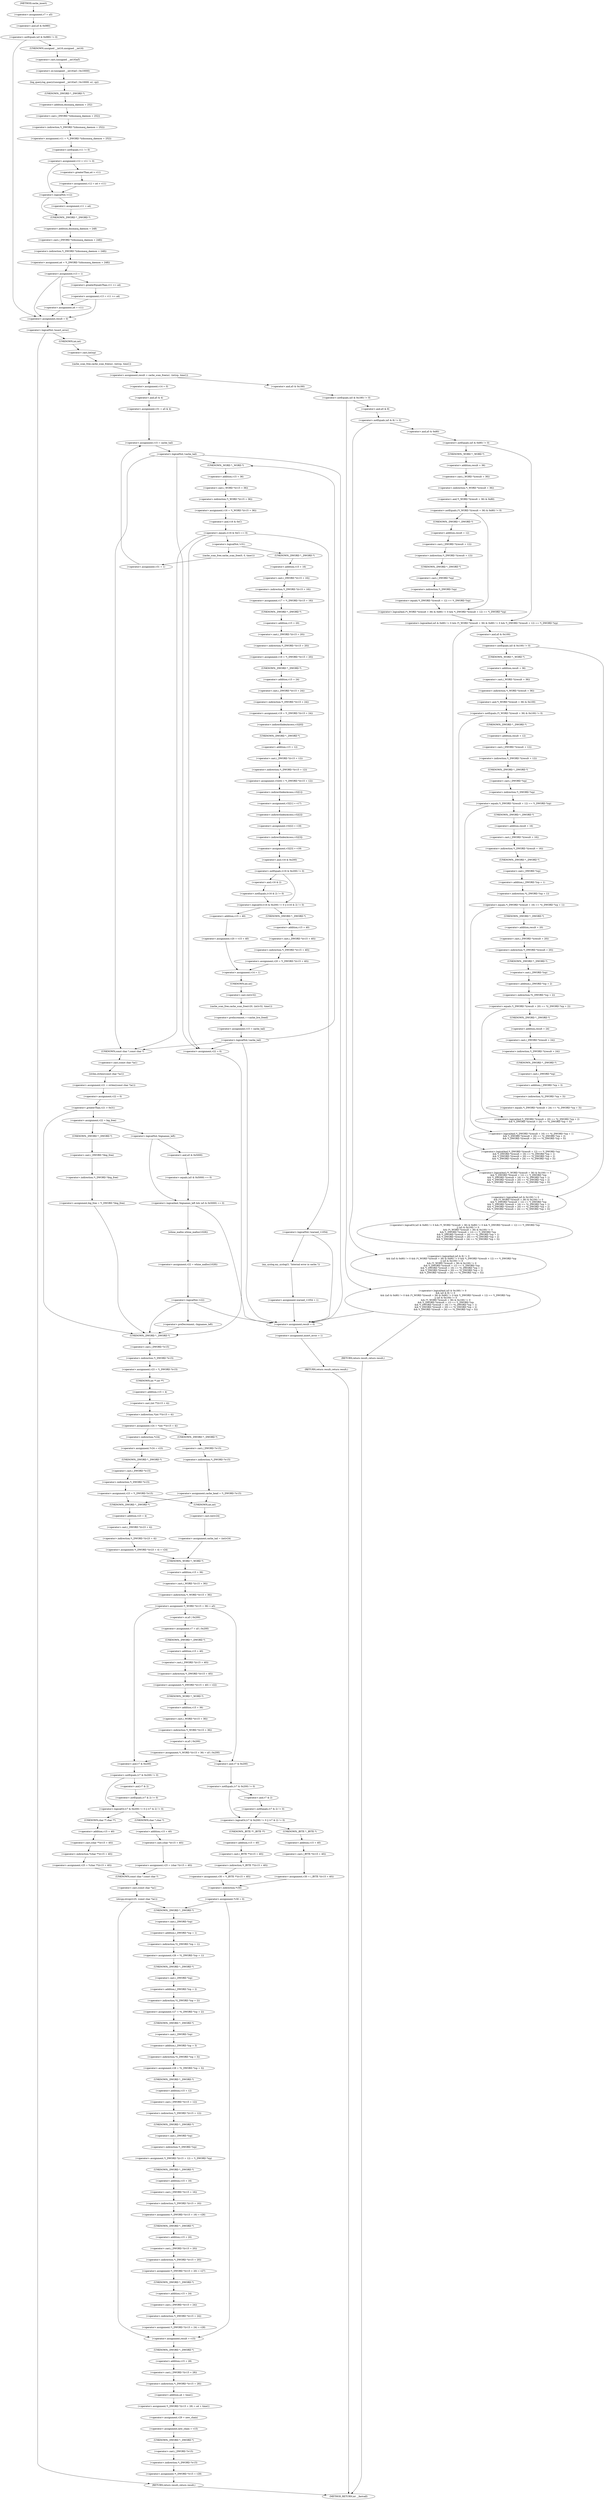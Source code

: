 digraph cache_insert {  
"1000156" [label = "(<operator>.assignment,v7 = a5)" ]
"1000160" [label = "(<operator>.notEquals,(a5 & 0x980) != 0)" ]
"1000161" [label = "(<operator>.and,a5 & 0x980)" ]
"1000166" [label = "(log_query,log_query((unsigned __int16)a5 | 0x10000, a1, cp))" ]
"1000167" [label = "(<operator>.or,(unsigned __int16)a5 | 0x10000)" ]
"1000168" [label = "(<operator>.cast,(unsigned __int16)a5)" ]
"1000169" [label = "(UNKNOWN,unsigned __int16,unsigned __int16)" ]
"1000174" [label = "(<operator>.assignment,v11 = *(_DWORD *)(dnsmasq_daemon + 252))" ]
"1000176" [label = "(<operator>.indirection,*(_DWORD *)(dnsmasq_daemon + 252))" ]
"1000177" [label = "(<operator>.cast,(_DWORD *)(dnsmasq_daemon + 252))" ]
"1000178" [label = "(UNKNOWN,_DWORD *,_DWORD *)" ]
"1000179" [label = "(<operator>.addition,dnsmasq_daemon + 252)" ]
"1000182" [label = "(<operator>.assignment,v12 = v11 != 0)" ]
"1000184" [label = "(<operator>.notEquals,v11 != 0)" ]
"1000189" [label = "(<operator>.assignment,v12 = a4 > v11)" ]
"1000191" [label = "(<operator>.greaterThan,a4 > v11)" ]
"1000195" [label = "(<operator>.logicalNot,!v12)" ]
"1000197" [label = "(<operator>.assignment,v11 = a4)" ]
"1000200" [label = "(<operator>.assignment,a4 = *(_DWORD *)(dnsmasq_daemon + 248))" ]
"1000202" [label = "(<operator>.indirection,*(_DWORD *)(dnsmasq_daemon + 248))" ]
"1000203" [label = "(<operator>.cast,(_DWORD *)(dnsmasq_daemon + 248))" ]
"1000204" [label = "(UNKNOWN,_DWORD *,_DWORD *)" ]
"1000205" [label = "(<operator>.addition,dnsmasq_daemon + 248)" ]
"1000208" [label = "(<operator>.assignment,v13 = 1)" ]
"1000213" [label = "(<operator>.assignment,v13 = v11 >= a4)" ]
"1000215" [label = "(<operator>.greaterEqualsThan,v11 >= a4)" ]
"1000220" [label = "(<operator>.assignment,a4 = v11)" ]
"1000223" [label = "(<operator>.assignment,result = 0)" ]
"1000227" [label = "(<operator>.logicalNot,!insert_error)" ]
"1000230" [label = "(<operator>.assignment,result = cache_scan_free(a1, (int)cp, time1))" ]
"1000232" [label = "(cache_scan_free,cache_scan_free(a1, (int)cp, time1))" ]
"1000234" [label = "(<operator>.cast,(int)cp)" ]
"1000235" [label = "(UNKNOWN,int,int)" ]
"1000242" [label = "(<operator>.logicalAnd,(a5 & 0x180) != 0\n        && (a5 & 8) != 0\n        && ((a5 & 0x80) != 0 && (*(_WORD *)(result + 36) & 0x80) != 0 && *(_DWORD *)(result + 12) == *(_DWORD *)cp\n         || (a5 & 0x100) != 0\n         && (*(_WORD *)(result + 36) & 0x100) != 0\n         && *(_DWORD *)(result + 12) == *(_DWORD *)cp\n         && *(_DWORD *)(result + 16) == *((_DWORD *)cp + 1)\n         && *(_DWORD *)(result + 20) == *((_DWORD *)cp + 2)\n         && *(_DWORD *)(result + 24) == *((_DWORD *)cp + 3)))" ]
"1000243" [label = "(<operator>.notEquals,(a5 & 0x180) != 0)" ]
"1000244" [label = "(<operator>.and,a5 & 0x180)" ]
"1000248" [label = "(<operator>.logicalAnd,(a5 & 8) != 0\n        && ((a5 & 0x80) != 0 && (*(_WORD *)(result + 36) & 0x80) != 0 && *(_DWORD *)(result + 12) == *(_DWORD *)cp\n         || (a5 & 0x100) != 0\n         && (*(_WORD *)(result + 36) & 0x100) != 0\n         && *(_DWORD *)(result + 12) == *(_DWORD *)cp\n         && *(_DWORD *)(result + 16) == *((_DWORD *)cp + 1)\n         && *(_DWORD *)(result + 20) == *((_DWORD *)cp + 2)\n         && *(_DWORD *)(result + 24) == *((_DWORD *)cp + 3)))" ]
"1000249" [label = "(<operator>.notEquals,(a5 & 8) != 0)" ]
"1000250" [label = "(<operator>.and,a5 & 8)" ]
"1000254" [label = "(<operator>.logicalOr,(a5 & 0x80) != 0 && (*(_WORD *)(result + 36) & 0x80) != 0 && *(_DWORD *)(result + 12) == *(_DWORD *)cp\n         || (a5 & 0x100) != 0\n         && (*(_WORD *)(result + 36) & 0x100) != 0\n         && *(_DWORD *)(result + 12) == *(_DWORD *)cp\n         && *(_DWORD *)(result + 16) == *((_DWORD *)cp + 1)\n         && *(_DWORD *)(result + 20) == *((_DWORD *)cp + 2)\n         && *(_DWORD *)(result + 24) == *((_DWORD *)cp + 3))" ]
"1000255" [label = "(<operator>.logicalAnd,(a5 & 0x80) != 0 && (*(_WORD *)(result + 36) & 0x80) != 0 && *(_DWORD *)(result + 12) == *(_DWORD *)cp)" ]
"1000256" [label = "(<operator>.notEquals,(a5 & 0x80) != 0)" ]
"1000257" [label = "(<operator>.and,a5 & 0x80)" ]
"1000261" [label = "(<operator>.logicalAnd,(*(_WORD *)(result + 36) & 0x80) != 0 && *(_DWORD *)(result + 12) == *(_DWORD *)cp)" ]
"1000262" [label = "(<operator>.notEquals,(*(_WORD *)(result + 36) & 0x80) != 0)" ]
"1000263" [label = "(<operator>.and,*(_WORD *)(result + 36) & 0x80)" ]
"1000264" [label = "(<operator>.indirection,*(_WORD *)(result + 36))" ]
"1000265" [label = "(<operator>.cast,(_WORD *)(result + 36))" ]
"1000266" [label = "(UNKNOWN,_WORD *,_WORD *)" ]
"1000267" [label = "(<operator>.addition,result + 36)" ]
"1000272" [label = "(<operator>.equals,*(_DWORD *)(result + 12) == *(_DWORD *)cp)" ]
"1000273" [label = "(<operator>.indirection,*(_DWORD *)(result + 12))" ]
"1000274" [label = "(<operator>.cast,(_DWORD *)(result + 12))" ]
"1000275" [label = "(UNKNOWN,_DWORD *,_DWORD *)" ]
"1000276" [label = "(<operator>.addition,result + 12)" ]
"1000279" [label = "(<operator>.indirection,*(_DWORD *)cp)" ]
"1000280" [label = "(<operator>.cast,(_DWORD *)cp)" ]
"1000281" [label = "(UNKNOWN,_DWORD *,_DWORD *)" ]
"1000283" [label = "(<operator>.logicalAnd,(a5 & 0x100) != 0\n         && (*(_WORD *)(result + 36) & 0x100) != 0\n         && *(_DWORD *)(result + 12) == *(_DWORD *)cp\n         && *(_DWORD *)(result + 16) == *((_DWORD *)cp + 1)\n         && *(_DWORD *)(result + 20) == *((_DWORD *)cp + 2)\n         && *(_DWORD *)(result + 24) == *((_DWORD *)cp + 3))" ]
"1000284" [label = "(<operator>.notEquals,(a5 & 0x100) != 0)" ]
"1000285" [label = "(<operator>.and,a5 & 0x100)" ]
"1000289" [label = "(<operator>.logicalAnd,(*(_WORD *)(result + 36) & 0x100) != 0\n         && *(_DWORD *)(result + 12) == *(_DWORD *)cp\n         && *(_DWORD *)(result + 16) == *((_DWORD *)cp + 1)\n         && *(_DWORD *)(result + 20) == *((_DWORD *)cp + 2)\n         && *(_DWORD *)(result + 24) == *((_DWORD *)cp + 3))" ]
"1000290" [label = "(<operator>.notEquals,(*(_WORD *)(result + 36) & 0x100) != 0)" ]
"1000291" [label = "(<operator>.and,*(_WORD *)(result + 36) & 0x100)" ]
"1000292" [label = "(<operator>.indirection,*(_WORD *)(result + 36))" ]
"1000293" [label = "(<operator>.cast,(_WORD *)(result + 36))" ]
"1000294" [label = "(UNKNOWN,_WORD *,_WORD *)" ]
"1000295" [label = "(<operator>.addition,result + 36)" ]
"1000300" [label = "(<operator>.logicalAnd,*(_DWORD *)(result + 12) == *(_DWORD *)cp\n         && *(_DWORD *)(result + 16) == *((_DWORD *)cp + 1)\n         && *(_DWORD *)(result + 20) == *((_DWORD *)cp + 2)\n         && *(_DWORD *)(result + 24) == *((_DWORD *)cp + 3))" ]
"1000301" [label = "(<operator>.equals,*(_DWORD *)(result + 12) == *(_DWORD *)cp)" ]
"1000302" [label = "(<operator>.indirection,*(_DWORD *)(result + 12))" ]
"1000303" [label = "(<operator>.cast,(_DWORD *)(result + 12))" ]
"1000304" [label = "(UNKNOWN,_DWORD *,_DWORD *)" ]
"1000305" [label = "(<operator>.addition,result + 12)" ]
"1000308" [label = "(<operator>.indirection,*(_DWORD *)cp)" ]
"1000309" [label = "(<operator>.cast,(_DWORD *)cp)" ]
"1000310" [label = "(UNKNOWN,_DWORD *,_DWORD *)" ]
"1000312" [label = "(<operator>.logicalAnd,*(_DWORD *)(result + 16) == *((_DWORD *)cp + 1)\n         && *(_DWORD *)(result + 20) == *((_DWORD *)cp + 2)\n         && *(_DWORD *)(result + 24) == *((_DWORD *)cp + 3))" ]
"1000313" [label = "(<operator>.equals,*(_DWORD *)(result + 16) == *((_DWORD *)cp + 1))" ]
"1000314" [label = "(<operator>.indirection,*(_DWORD *)(result + 16))" ]
"1000315" [label = "(<operator>.cast,(_DWORD *)(result + 16))" ]
"1000316" [label = "(UNKNOWN,_DWORD *,_DWORD *)" ]
"1000317" [label = "(<operator>.addition,result + 16)" ]
"1000320" [label = "(<operator>.indirection,*((_DWORD *)cp + 1))" ]
"1000321" [label = "(<operator>.addition,(_DWORD *)cp + 1)" ]
"1000322" [label = "(<operator>.cast,(_DWORD *)cp)" ]
"1000323" [label = "(UNKNOWN,_DWORD *,_DWORD *)" ]
"1000326" [label = "(<operator>.logicalAnd,*(_DWORD *)(result + 20) == *((_DWORD *)cp + 2)\n         && *(_DWORD *)(result + 24) == *((_DWORD *)cp + 3))" ]
"1000327" [label = "(<operator>.equals,*(_DWORD *)(result + 20) == *((_DWORD *)cp + 2))" ]
"1000328" [label = "(<operator>.indirection,*(_DWORD *)(result + 20))" ]
"1000329" [label = "(<operator>.cast,(_DWORD *)(result + 20))" ]
"1000330" [label = "(UNKNOWN,_DWORD *,_DWORD *)" ]
"1000331" [label = "(<operator>.addition,result + 20)" ]
"1000334" [label = "(<operator>.indirection,*((_DWORD *)cp + 2))" ]
"1000335" [label = "(<operator>.addition,(_DWORD *)cp + 2)" ]
"1000336" [label = "(<operator>.cast,(_DWORD *)cp)" ]
"1000337" [label = "(UNKNOWN,_DWORD *,_DWORD *)" ]
"1000340" [label = "(<operator>.equals,*(_DWORD *)(result + 24) == *((_DWORD *)cp + 3))" ]
"1000341" [label = "(<operator>.indirection,*(_DWORD *)(result + 24))" ]
"1000342" [label = "(<operator>.cast,(_DWORD *)(result + 24))" ]
"1000343" [label = "(UNKNOWN,_DWORD *,_DWORD *)" ]
"1000344" [label = "(<operator>.addition,result + 24)" ]
"1000347" [label = "(<operator>.indirection,*((_DWORD *)cp + 3))" ]
"1000348" [label = "(<operator>.addition,(_DWORD *)cp + 3)" ]
"1000349" [label = "(<operator>.cast,(_DWORD *)cp)" ]
"1000350" [label = "(UNKNOWN,_DWORD *,_DWORD *)" ]
"1000354" [label = "(RETURN,return result;,return result;)" ]
"1000357" [label = "(<operator>.assignment,result = 0)" ]
"1000360" [label = "(<operator>.assignment,insert_error = 1)" ]
"1000363" [label = "(RETURN,return result;,return result;)" ]
"1000365" [label = "(<operator>.assignment,v14 = 0)" ]
"1000368" [label = "(<operator>.assignment,v31 = a5 & 4)" ]
"1000370" [label = "(<operator>.and,a5 & 4)" ]
"1000374" [label = "(<operator>.assignment,v15 = cache_tail)" ]
"1000378" [label = "(<operator>.logicalNot,!cache_tail)" ]
"1000384" [label = "(<operator>.assignment,v16 = *(_WORD *)(v15 + 36))" ]
"1000386" [label = "(<operator>.indirection,*(_WORD *)(v15 + 36))" ]
"1000387" [label = "(<operator>.cast,(_WORD *)(v15 + 36))" ]
"1000388" [label = "(UNKNOWN,_WORD *,_WORD *)" ]
"1000389" [label = "(<operator>.addition,v15 + 36)" ]
"1000393" [label = "(<operator>.equals,(v16 & 0xC) == 0)" ]
"1000394" [label = "(<operator>.and,v16 & 0xC)" ]
"1000403" [label = "(<operator>.logicalNot,!warned_11054)" ]
"1000406" [label = "(my_syslog,my_syslog(3, \"Internal error in cache.\"))" ]
"1000409" [label = "(<operator>.assignment,warned_11054 = 1)" ]
"1000414" [label = "(<operator>.logicalNot,!v31)" ]
"1000417" [label = "(cache_scan_free,cache_scan_free(0, 0, time1))" ]
"1000421" [label = "(<operator>.assignment,v31 = 1)" ]
"1000425" [label = "(<operator>.assignment,v17 = *(_DWORD *)(v15 + 16))" ]
"1000427" [label = "(<operator>.indirection,*(_DWORD *)(v15 + 16))" ]
"1000428" [label = "(<operator>.cast,(_DWORD *)(v15 + 16))" ]
"1000429" [label = "(UNKNOWN,_DWORD *,_DWORD *)" ]
"1000430" [label = "(<operator>.addition,v15 + 16)" ]
"1000433" [label = "(<operator>.assignment,v18 = *(_DWORD *)(v15 + 20))" ]
"1000435" [label = "(<operator>.indirection,*(_DWORD *)(v15 + 20))" ]
"1000436" [label = "(<operator>.cast,(_DWORD *)(v15 + 20))" ]
"1000437" [label = "(UNKNOWN,_DWORD *,_DWORD *)" ]
"1000438" [label = "(<operator>.addition,v15 + 20)" ]
"1000441" [label = "(<operator>.assignment,v19 = *(_DWORD *)(v15 + 24))" ]
"1000443" [label = "(<operator>.indirection,*(_DWORD *)(v15 + 24))" ]
"1000444" [label = "(<operator>.cast,(_DWORD *)(v15 + 24))" ]
"1000445" [label = "(UNKNOWN,_DWORD *,_DWORD *)" ]
"1000446" [label = "(<operator>.addition,v15 + 24)" ]
"1000449" [label = "(<operator>.assignment,v32[0] = *(_DWORD *)(v15 + 12))" ]
"1000450" [label = "(<operator>.indirectIndexAccess,v32[0])" ]
"1000453" [label = "(<operator>.indirection,*(_DWORD *)(v15 + 12))" ]
"1000454" [label = "(<operator>.cast,(_DWORD *)(v15 + 12))" ]
"1000455" [label = "(UNKNOWN,_DWORD *,_DWORD *)" ]
"1000456" [label = "(<operator>.addition,v15 + 12)" ]
"1000459" [label = "(<operator>.assignment,v32[1] = v17)" ]
"1000460" [label = "(<operator>.indirectIndexAccess,v32[1])" ]
"1000464" [label = "(<operator>.assignment,v32[2] = v18)" ]
"1000465" [label = "(<operator>.indirectIndexAccess,v32[2])" ]
"1000469" [label = "(<operator>.assignment,v32[3] = v19)" ]
"1000470" [label = "(<operator>.indirectIndexAccess,v32[3])" ]
"1000475" [label = "(<operator>.logicalOr,(v16 & 0x200) != 0 || (v16 & 2) != 0)" ]
"1000476" [label = "(<operator>.notEquals,(v16 & 0x200) != 0)" ]
"1000477" [label = "(<operator>.and,v16 & 0x200)" ]
"1000481" [label = "(<operator>.notEquals,(v16 & 2) != 0)" ]
"1000482" [label = "(<operator>.and,v16 & 2)" ]
"1000486" [label = "(<operator>.assignment,v20 = *(_DWORD *)(v15 + 40))" ]
"1000488" [label = "(<operator>.indirection,*(_DWORD *)(v15 + 40))" ]
"1000489" [label = "(<operator>.cast,(_DWORD *)(v15 + 40))" ]
"1000490" [label = "(UNKNOWN,_DWORD *,_DWORD *)" ]
"1000491" [label = "(<operator>.addition,v15 + 40)" ]
"1000495" [label = "(<operator>.assignment,v20 = v15 + 40)" ]
"1000497" [label = "(<operator>.addition,v15 + 40)" ]
"1000500" [label = "(<operator>.assignment,v14 = 1)" ]
"1000503" [label = "(cache_scan_free,cache_scan_free(v20, (int)v32, time1))" ]
"1000505" [label = "(<operator>.cast,(int)v32)" ]
"1000506" [label = "(UNKNOWN,int,int)" ]
"1000509" [label = "(<operator>.preIncrement,++cache_live_freed)" ]
"1000511" [label = "(<operator>.assignment,v15 = cache_tail)" ]
"1000515" [label = "(<operator>.logicalNot,!cache_tail)" ]
"1000521" [label = "(<operator>.assignment,v21 = strlen((const char *)a1))" ]
"1000523" [label = "(strlen,strlen((const char *)a1))" ]
"1000524" [label = "(<operator>.cast,(const char *)a1)" ]
"1000525" [label = "(UNKNOWN,const char *,const char *)" ]
"1000527" [label = "(<operator>.assignment,v22 = 0)" ]
"1000531" [label = "(<operator>.greaterThan,v21 > 0x31)" ]
"1000535" [label = "(<operator>.assignment,v22 = big_free)" ]
"1000541" [label = "(<operator>.assignment,big_free = *(_DWORD *)big_free)" ]
"1000543" [label = "(<operator>.indirection,*(_DWORD *)big_free)" ]
"1000544" [label = "(<operator>.cast,(_DWORD *)big_free)" ]
"1000545" [label = "(UNKNOWN,_DWORD *,_DWORD *)" ]
"1000550" [label = "(<operator>.logicalAnd,!bignames_left && (a5 & 0x5000) == 0)" ]
"1000551" [label = "(<operator>.logicalNot,!bignames_left)" ]
"1000553" [label = "(<operator>.equals,(a5 & 0x5000) == 0)" ]
"1000554" [label = "(<operator>.and,a5 & 0x5000)" ]
"1000559" [label = "(<operator>.assignment,v22 = whine_malloc(1028))" ]
"1000561" [label = "(whine_malloc,whine_malloc(1028))" ]
"1000564" [label = "(<operator>.logicalNot,!v22)" ]
"1000569" [label = "(<operator>.preDecrement,--bignames_left)" ]
"1000573" [label = "(<operator>.assignment,v22 = 0)" ]
"1000576" [label = "(<operator>.assignment,v23 = *(_DWORD *)v15)" ]
"1000578" [label = "(<operator>.indirection,*(_DWORD *)v15)" ]
"1000579" [label = "(<operator>.cast,(_DWORD *)v15)" ]
"1000580" [label = "(UNKNOWN,_DWORD *,_DWORD *)" ]
"1000582" [label = "(<operator>.assignment,v24 = *(int **)(v15 + 4))" ]
"1000584" [label = "(<operator>.indirection,*(int **)(v15 + 4))" ]
"1000585" [label = "(<operator>.cast,(int **)(v15 + 4))" ]
"1000586" [label = "(UNKNOWN,int **,int **)" ]
"1000587" [label = "(<operator>.addition,v15 + 4)" ]
"1000593" [label = "(<operator>.assignment,*v24 = v23)" ]
"1000594" [label = "(<operator>.indirection,*v24)" ]
"1000597" [label = "(<operator>.assignment,v23 = *(_DWORD *)v15)" ]
"1000599" [label = "(<operator>.indirection,*(_DWORD *)v15)" ]
"1000600" [label = "(<operator>.cast,(_DWORD *)v15)" ]
"1000601" [label = "(UNKNOWN,_DWORD *,_DWORD *)" ]
"1000605" [label = "(<operator>.assignment,cache_head = *(_DWORD *)v15)" ]
"1000607" [label = "(<operator>.indirection,*(_DWORD *)v15)" ]
"1000608" [label = "(<operator>.cast,(_DWORD *)v15)" ]
"1000609" [label = "(UNKNOWN,_DWORD *,_DWORD *)" ]
"1000613" [label = "(<operator>.assignment,*(_DWORD *)(v23 + 4) = v24)" ]
"1000614" [label = "(<operator>.indirection,*(_DWORD *)(v23 + 4))" ]
"1000615" [label = "(<operator>.cast,(_DWORD *)(v23 + 4))" ]
"1000616" [label = "(UNKNOWN,_DWORD *,_DWORD *)" ]
"1000617" [label = "(<operator>.addition,v23 + 4)" ]
"1000622" [label = "(<operator>.assignment,cache_tail = (int)v24)" ]
"1000624" [label = "(<operator>.cast,(int)v24)" ]
"1000625" [label = "(UNKNOWN,int,int)" ]
"1000627" [label = "(<operator>.assignment,*(_WORD *)(v15 + 36) = a5)" ]
"1000628" [label = "(<operator>.indirection,*(_WORD *)(v15 + 36))" ]
"1000629" [label = "(<operator>.cast,(_WORD *)(v15 + 36))" ]
"1000630" [label = "(UNKNOWN,_WORD *,_WORD *)" ]
"1000631" [label = "(<operator>.addition,v15 + 36)" ]
"1000638" [label = "(<operator>.assignment,v7 = a5 | 0x200)" ]
"1000640" [label = "(<operator>.or,a5 | 0x200)" ]
"1000643" [label = "(<operator>.assignment,*(_DWORD *)(v15 + 40) = v22)" ]
"1000644" [label = "(<operator>.indirection,*(_DWORD *)(v15 + 40))" ]
"1000645" [label = "(<operator>.cast,(_DWORD *)(v15 + 40))" ]
"1000646" [label = "(UNKNOWN,_DWORD *,_DWORD *)" ]
"1000647" [label = "(<operator>.addition,v15 + 40)" ]
"1000651" [label = "(<operator>.assignment,*(_WORD *)(v15 + 36) = a5 | 0x200)" ]
"1000652" [label = "(<operator>.indirection,*(_WORD *)(v15 + 36))" ]
"1000653" [label = "(<operator>.cast,(_WORD *)(v15 + 36))" ]
"1000654" [label = "(UNKNOWN,_WORD *,_WORD *)" ]
"1000655" [label = "(<operator>.addition,v15 + 36)" ]
"1000658" [label = "(<operator>.or,a5 | 0x200)" ]
"1000665" [label = "(<operator>.logicalOr,(v7 & 0x200) != 0 || (v7 & 2) != 0)" ]
"1000666" [label = "(<operator>.notEquals,(v7 & 0x200) != 0)" ]
"1000667" [label = "(<operator>.and,v7 & 0x200)" ]
"1000671" [label = "(<operator>.notEquals,(v7 & 2) != 0)" ]
"1000672" [label = "(<operator>.and,v7 & 2)" ]
"1000676" [label = "(<operator>.assignment,v25 = *(char **)(v15 + 40))" ]
"1000678" [label = "(<operator>.indirection,*(char **)(v15 + 40))" ]
"1000679" [label = "(<operator>.cast,(char **)(v15 + 40))" ]
"1000680" [label = "(UNKNOWN,char **,char **)" ]
"1000681" [label = "(<operator>.addition,v15 + 40)" ]
"1000685" [label = "(<operator>.assignment,v25 = (char *)(v15 + 40))" ]
"1000687" [label = "(<operator>.cast,(char *)(v15 + 40))" ]
"1000688" [label = "(UNKNOWN,char *,char *)" ]
"1000689" [label = "(<operator>.addition,v15 + 40)" ]
"1000692" [label = "(strcpy,strcpy(v25, (const char *)a1))" ]
"1000694" [label = "(<operator>.cast,(const char *)a1)" ]
"1000695" [label = "(UNKNOWN,const char *,const char *)" ]
"1000700" [label = "(<operator>.logicalOr,(v7 & 0x200) != 0 || (v7 & 2) != 0)" ]
"1000701" [label = "(<operator>.notEquals,(v7 & 0x200) != 0)" ]
"1000702" [label = "(<operator>.and,v7 & 0x200)" ]
"1000706" [label = "(<operator>.notEquals,(v7 & 2) != 0)" ]
"1000707" [label = "(<operator>.and,v7 & 2)" ]
"1000711" [label = "(<operator>.assignment,v30 = *(_BYTE **)(v15 + 40))" ]
"1000713" [label = "(<operator>.indirection,*(_BYTE **)(v15 + 40))" ]
"1000714" [label = "(<operator>.cast,(_BYTE **)(v15 + 40))" ]
"1000715" [label = "(UNKNOWN,_BYTE **,_BYTE **)" ]
"1000716" [label = "(<operator>.addition,v15 + 40)" ]
"1000720" [label = "(<operator>.assignment,v30 = (_BYTE *)(v15 + 40))" ]
"1000722" [label = "(<operator>.cast,(_BYTE *)(v15 + 40))" ]
"1000723" [label = "(UNKNOWN,_BYTE *,_BYTE *)" ]
"1000724" [label = "(<operator>.addition,v15 + 40)" ]
"1000727" [label = "(<operator>.assignment,*v30 = 0)" ]
"1000728" [label = "(<operator>.indirection,*v30)" ]
"1000734" [label = "(<operator>.assignment,v26 = *((_DWORD *)cp + 1))" ]
"1000736" [label = "(<operator>.indirection,*((_DWORD *)cp + 1))" ]
"1000737" [label = "(<operator>.addition,(_DWORD *)cp + 1)" ]
"1000738" [label = "(<operator>.cast,(_DWORD *)cp)" ]
"1000739" [label = "(UNKNOWN,_DWORD *,_DWORD *)" ]
"1000742" [label = "(<operator>.assignment,v27 = *((_DWORD *)cp + 2))" ]
"1000744" [label = "(<operator>.indirection,*((_DWORD *)cp + 2))" ]
"1000745" [label = "(<operator>.addition,(_DWORD *)cp + 2)" ]
"1000746" [label = "(<operator>.cast,(_DWORD *)cp)" ]
"1000747" [label = "(UNKNOWN,_DWORD *,_DWORD *)" ]
"1000750" [label = "(<operator>.assignment,v28 = *((_DWORD *)cp + 3))" ]
"1000752" [label = "(<operator>.indirection,*((_DWORD *)cp + 3))" ]
"1000753" [label = "(<operator>.addition,(_DWORD *)cp + 3)" ]
"1000754" [label = "(<operator>.cast,(_DWORD *)cp)" ]
"1000755" [label = "(UNKNOWN,_DWORD *,_DWORD *)" ]
"1000758" [label = "(<operator>.assignment,*(_DWORD *)(v15 + 12) = *(_DWORD *)cp)" ]
"1000759" [label = "(<operator>.indirection,*(_DWORD *)(v15 + 12))" ]
"1000760" [label = "(<operator>.cast,(_DWORD *)(v15 + 12))" ]
"1000761" [label = "(UNKNOWN,_DWORD *,_DWORD *)" ]
"1000762" [label = "(<operator>.addition,v15 + 12)" ]
"1000765" [label = "(<operator>.indirection,*(_DWORD *)cp)" ]
"1000766" [label = "(<operator>.cast,(_DWORD *)cp)" ]
"1000767" [label = "(UNKNOWN,_DWORD *,_DWORD *)" ]
"1000769" [label = "(<operator>.assignment,*(_DWORD *)(v15 + 16) = v26)" ]
"1000770" [label = "(<operator>.indirection,*(_DWORD *)(v15 + 16))" ]
"1000771" [label = "(<operator>.cast,(_DWORD *)(v15 + 16))" ]
"1000772" [label = "(UNKNOWN,_DWORD *,_DWORD *)" ]
"1000773" [label = "(<operator>.addition,v15 + 16)" ]
"1000777" [label = "(<operator>.assignment,*(_DWORD *)(v15 + 20) = v27)" ]
"1000778" [label = "(<operator>.indirection,*(_DWORD *)(v15 + 20))" ]
"1000779" [label = "(<operator>.cast,(_DWORD *)(v15 + 20))" ]
"1000780" [label = "(UNKNOWN,_DWORD *,_DWORD *)" ]
"1000781" [label = "(<operator>.addition,v15 + 20)" ]
"1000785" [label = "(<operator>.assignment,*(_DWORD *)(v15 + 24) = v28)" ]
"1000786" [label = "(<operator>.indirection,*(_DWORD *)(v15 + 24))" ]
"1000787" [label = "(<operator>.cast,(_DWORD *)(v15 + 24))" ]
"1000788" [label = "(UNKNOWN,_DWORD *,_DWORD *)" ]
"1000789" [label = "(<operator>.addition,v15 + 24)" ]
"1000793" [label = "(<operator>.assignment,result = v15)" ]
"1000796" [label = "(<operator>.assignment,*(_DWORD *)(v15 + 28) = a4 + time1)" ]
"1000797" [label = "(<operator>.indirection,*(_DWORD *)(v15 + 28))" ]
"1000798" [label = "(<operator>.cast,(_DWORD *)(v15 + 28))" ]
"1000799" [label = "(UNKNOWN,_DWORD *,_DWORD *)" ]
"1000800" [label = "(<operator>.addition,v15 + 28)" ]
"1000803" [label = "(<operator>.addition,a4 + time1)" ]
"1000806" [label = "(<operator>.assignment,v29 = new_chain)" ]
"1000809" [label = "(<operator>.assignment,new_chain = v15)" ]
"1000812" [label = "(<operator>.assignment,*(_DWORD *)v15 = v29)" ]
"1000813" [label = "(<operator>.indirection,*(_DWORD *)v15)" ]
"1000814" [label = "(<operator>.cast,(_DWORD *)v15)" ]
"1000815" [label = "(UNKNOWN,_DWORD *,_DWORD *)" ]
"1000818" [label = "(RETURN,return result;,return result;)" ]
"1000125" [label = "(METHOD,cache_insert)" ]
"1000820" [label = "(METHOD_RETURN,int __fastcall)" ]
  "1000156" -> "1000161" 
  "1000160" -> "1000169" 
  "1000160" -> "1000223" 
  "1000161" -> "1000160" 
  "1000166" -> "1000178" 
  "1000167" -> "1000166" 
  "1000168" -> "1000167" 
  "1000169" -> "1000168" 
  "1000174" -> "1000184" 
  "1000176" -> "1000174" 
  "1000177" -> "1000176" 
  "1000178" -> "1000179" 
  "1000179" -> "1000177" 
  "1000182" -> "1000191" 
  "1000182" -> "1000195" 
  "1000184" -> "1000182" 
  "1000189" -> "1000195" 
  "1000191" -> "1000189" 
  "1000195" -> "1000197" 
  "1000195" -> "1000204" 
  "1000197" -> "1000204" 
  "1000200" -> "1000208" 
  "1000202" -> "1000200" 
  "1000203" -> "1000202" 
  "1000204" -> "1000205" 
  "1000205" -> "1000203" 
  "1000208" -> "1000215" 
  "1000208" -> "1000220" 
  "1000208" -> "1000223" 
  "1000213" -> "1000220" 
  "1000213" -> "1000223" 
  "1000215" -> "1000213" 
  "1000220" -> "1000223" 
  "1000223" -> "1000227" 
  "1000227" -> "1000235" 
  "1000227" -> "1000818" 
  "1000230" -> "1000244" 
  "1000230" -> "1000365" 
  "1000232" -> "1000230" 
  "1000234" -> "1000232" 
  "1000235" -> "1000234" 
  "1000242" -> "1000354" 
  "1000242" -> "1000357" 
  "1000243" -> "1000242" 
  "1000243" -> "1000250" 
  "1000244" -> "1000243" 
  "1000248" -> "1000242" 
  "1000249" -> "1000248" 
  "1000249" -> "1000257" 
  "1000250" -> "1000249" 
  "1000254" -> "1000248" 
  "1000255" -> "1000254" 
  "1000255" -> "1000285" 
  "1000256" -> "1000266" 
  "1000256" -> "1000255" 
  "1000257" -> "1000256" 
  "1000261" -> "1000255" 
  "1000262" -> "1000275" 
  "1000262" -> "1000261" 
  "1000263" -> "1000262" 
  "1000264" -> "1000263" 
  "1000265" -> "1000264" 
  "1000266" -> "1000267" 
  "1000267" -> "1000265" 
  "1000272" -> "1000261" 
  "1000273" -> "1000281" 
  "1000274" -> "1000273" 
  "1000275" -> "1000276" 
  "1000276" -> "1000274" 
  "1000279" -> "1000272" 
  "1000280" -> "1000279" 
  "1000281" -> "1000280" 
  "1000283" -> "1000254" 
  "1000284" -> "1000294" 
  "1000284" -> "1000283" 
  "1000285" -> "1000284" 
  "1000289" -> "1000283" 
  "1000290" -> "1000304" 
  "1000290" -> "1000289" 
  "1000291" -> "1000290" 
  "1000292" -> "1000291" 
  "1000293" -> "1000292" 
  "1000294" -> "1000295" 
  "1000295" -> "1000293" 
  "1000300" -> "1000289" 
  "1000301" -> "1000316" 
  "1000301" -> "1000300" 
  "1000302" -> "1000310" 
  "1000303" -> "1000302" 
  "1000304" -> "1000305" 
  "1000305" -> "1000303" 
  "1000308" -> "1000301" 
  "1000309" -> "1000308" 
  "1000310" -> "1000309" 
  "1000312" -> "1000300" 
  "1000313" -> "1000330" 
  "1000313" -> "1000312" 
  "1000314" -> "1000323" 
  "1000315" -> "1000314" 
  "1000316" -> "1000317" 
  "1000317" -> "1000315" 
  "1000320" -> "1000313" 
  "1000321" -> "1000320" 
  "1000322" -> "1000321" 
  "1000323" -> "1000322" 
  "1000326" -> "1000312" 
  "1000327" -> "1000343" 
  "1000327" -> "1000326" 
  "1000328" -> "1000337" 
  "1000329" -> "1000328" 
  "1000330" -> "1000331" 
  "1000331" -> "1000329" 
  "1000334" -> "1000327" 
  "1000335" -> "1000334" 
  "1000336" -> "1000335" 
  "1000337" -> "1000336" 
  "1000340" -> "1000326" 
  "1000341" -> "1000350" 
  "1000342" -> "1000341" 
  "1000343" -> "1000344" 
  "1000344" -> "1000342" 
  "1000347" -> "1000340" 
  "1000348" -> "1000347" 
  "1000349" -> "1000348" 
  "1000350" -> "1000349" 
  "1000354" -> "1000820" 
  "1000357" -> "1000360" 
  "1000360" -> "1000363" 
  "1000363" -> "1000820" 
  "1000365" -> "1000370" 
  "1000368" -> "1000374" 
  "1000370" -> "1000368" 
  "1000374" -> "1000378" 
  "1000378" -> "1000357" 
  "1000378" -> "1000388" 
  "1000378" -> "1000525" 
  "1000378" -> "1000573" 
  "1000384" -> "1000394" 
  "1000386" -> "1000384" 
  "1000387" -> "1000386" 
  "1000388" -> "1000389" 
  "1000389" -> "1000387" 
  "1000393" -> "1000525" 
  "1000393" -> "1000573" 
  "1000393" -> "1000403" 
  "1000393" -> "1000414" 
  "1000394" -> "1000393" 
  "1000403" -> "1000406" 
  "1000403" -> "1000357" 
  "1000406" -> "1000409" 
  "1000409" -> "1000357" 
  "1000414" -> "1000417" 
  "1000414" -> "1000429" 
  "1000417" -> "1000421" 
  "1000421" -> "1000374" 
  "1000425" -> "1000437" 
  "1000427" -> "1000425" 
  "1000428" -> "1000427" 
  "1000429" -> "1000430" 
  "1000430" -> "1000428" 
  "1000433" -> "1000445" 
  "1000435" -> "1000433" 
  "1000436" -> "1000435" 
  "1000437" -> "1000438" 
  "1000438" -> "1000436" 
  "1000441" -> "1000450" 
  "1000443" -> "1000441" 
  "1000444" -> "1000443" 
  "1000445" -> "1000446" 
  "1000446" -> "1000444" 
  "1000449" -> "1000460" 
  "1000450" -> "1000455" 
  "1000453" -> "1000449" 
  "1000454" -> "1000453" 
  "1000455" -> "1000456" 
  "1000456" -> "1000454" 
  "1000459" -> "1000465" 
  "1000460" -> "1000459" 
  "1000464" -> "1000470" 
  "1000465" -> "1000464" 
  "1000469" -> "1000477" 
  "1000470" -> "1000469" 
  "1000475" -> "1000490" 
  "1000475" -> "1000497" 
  "1000476" -> "1000475" 
  "1000476" -> "1000482" 
  "1000477" -> "1000476" 
  "1000481" -> "1000475" 
  "1000482" -> "1000481" 
  "1000486" -> "1000500" 
  "1000488" -> "1000486" 
  "1000489" -> "1000488" 
  "1000490" -> "1000491" 
  "1000491" -> "1000489" 
  "1000495" -> "1000500" 
  "1000497" -> "1000495" 
  "1000500" -> "1000506" 
  "1000503" -> "1000509" 
  "1000505" -> "1000503" 
  "1000506" -> "1000505" 
  "1000509" -> "1000511" 
  "1000511" -> "1000515" 
  "1000515" -> "1000388" 
  "1000515" -> "1000525" 
  "1000515" -> "1000573" 
  "1000515" -> "1000357" 
  "1000521" -> "1000527" 
  "1000523" -> "1000521" 
  "1000524" -> "1000523" 
  "1000525" -> "1000524" 
  "1000527" -> "1000531" 
  "1000531" -> "1000535" 
  "1000531" -> "1000580" 
  "1000535" -> "1000545" 
  "1000535" -> "1000551" 
  "1000541" -> "1000580" 
  "1000543" -> "1000541" 
  "1000544" -> "1000543" 
  "1000545" -> "1000544" 
  "1000550" -> "1000357" 
  "1000550" -> "1000561" 
  "1000551" -> "1000550" 
  "1000551" -> "1000554" 
  "1000553" -> "1000550" 
  "1000554" -> "1000553" 
  "1000559" -> "1000564" 
  "1000561" -> "1000559" 
  "1000564" -> "1000357" 
  "1000564" -> "1000569" 
  "1000564" -> "1000580" 
  "1000569" -> "1000580" 
  "1000573" -> "1000580" 
  "1000576" -> "1000586" 
  "1000578" -> "1000576" 
  "1000579" -> "1000578" 
  "1000580" -> "1000579" 
  "1000582" -> "1000594" 
  "1000582" -> "1000609" 
  "1000584" -> "1000582" 
  "1000585" -> "1000584" 
  "1000586" -> "1000587" 
  "1000587" -> "1000585" 
  "1000593" -> "1000601" 
  "1000594" -> "1000593" 
  "1000597" -> "1000616" 
  "1000597" -> "1000625" 
  "1000599" -> "1000597" 
  "1000600" -> "1000599" 
  "1000601" -> "1000600" 
  "1000605" -> "1000616" 
  "1000605" -> "1000625" 
  "1000607" -> "1000605" 
  "1000608" -> "1000607" 
  "1000609" -> "1000608" 
  "1000613" -> "1000630" 
  "1000614" -> "1000613" 
  "1000615" -> "1000614" 
  "1000616" -> "1000617" 
  "1000617" -> "1000615" 
  "1000622" -> "1000630" 
  "1000624" -> "1000622" 
  "1000625" -> "1000624" 
  "1000627" -> "1000640" 
  "1000627" -> "1000667" 
  "1000627" -> "1000702" 
  "1000628" -> "1000627" 
  "1000629" -> "1000628" 
  "1000630" -> "1000631" 
  "1000631" -> "1000629" 
  "1000638" -> "1000646" 
  "1000640" -> "1000638" 
  "1000643" -> "1000654" 
  "1000644" -> "1000643" 
  "1000645" -> "1000644" 
  "1000646" -> "1000647" 
  "1000647" -> "1000645" 
  "1000651" -> "1000667" 
  "1000651" -> "1000702" 
  "1000652" -> "1000658" 
  "1000653" -> "1000652" 
  "1000654" -> "1000655" 
  "1000655" -> "1000653" 
  "1000658" -> "1000651" 
  "1000665" -> "1000680" 
  "1000665" -> "1000688" 
  "1000666" -> "1000665" 
  "1000666" -> "1000672" 
  "1000667" -> "1000666" 
  "1000671" -> "1000665" 
  "1000672" -> "1000671" 
  "1000676" -> "1000695" 
  "1000678" -> "1000676" 
  "1000679" -> "1000678" 
  "1000680" -> "1000681" 
  "1000681" -> "1000679" 
  "1000685" -> "1000695" 
  "1000687" -> "1000685" 
  "1000688" -> "1000689" 
  "1000689" -> "1000687" 
  "1000692" -> "1000739" 
  "1000692" -> "1000793" 
  "1000694" -> "1000692" 
  "1000695" -> "1000694" 
  "1000700" -> "1000715" 
  "1000700" -> "1000723" 
  "1000701" -> "1000700" 
  "1000701" -> "1000707" 
  "1000702" -> "1000701" 
  "1000706" -> "1000700" 
  "1000707" -> "1000706" 
  "1000711" -> "1000728" 
  "1000713" -> "1000711" 
  "1000714" -> "1000713" 
  "1000715" -> "1000716" 
  "1000716" -> "1000714" 
  "1000720" -> "1000728" 
  "1000722" -> "1000720" 
  "1000723" -> "1000724" 
  "1000724" -> "1000722" 
  "1000727" -> "1000739" 
  "1000727" -> "1000793" 
  "1000728" -> "1000727" 
  "1000734" -> "1000747" 
  "1000736" -> "1000734" 
  "1000737" -> "1000736" 
  "1000738" -> "1000737" 
  "1000739" -> "1000738" 
  "1000742" -> "1000755" 
  "1000744" -> "1000742" 
  "1000745" -> "1000744" 
  "1000746" -> "1000745" 
  "1000747" -> "1000746" 
  "1000750" -> "1000761" 
  "1000752" -> "1000750" 
  "1000753" -> "1000752" 
  "1000754" -> "1000753" 
  "1000755" -> "1000754" 
  "1000758" -> "1000772" 
  "1000759" -> "1000767" 
  "1000760" -> "1000759" 
  "1000761" -> "1000762" 
  "1000762" -> "1000760" 
  "1000765" -> "1000758" 
  "1000766" -> "1000765" 
  "1000767" -> "1000766" 
  "1000769" -> "1000780" 
  "1000770" -> "1000769" 
  "1000771" -> "1000770" 
  "1000772" -> "1000773" 
  "1000773" -> "1000771" 
  "1000777" -> "1000788" 
  "1000778" -> "1000777" 
  "1000779" -> "1000778" 
  "1000780" -> "1000781" 
  "1000781" -> "1000779" 
  "1000785" -> "1000793" 
  "1000786" -> "1000785" 
  "1000787" -> "1000786" 
  "1000788" -> "1000789" 
  "1000789" -> "1000787" 
  "1000793" -> "1000799" 
  "1000796" -> "1000806" 
  "1000797" -> "1000803" 
  "1000798" -> "1000797" 
  "1000799" -> "1000800" 
  "1000800" -> "1000798" 
  "1000803" -> "1000796" 
  "1000806" -> "1000809" 
  "1000809" -> "1000815" 
  "1000812" -> "1000818" 
  "1000813" -> "1000812" 
  "1000814" -> "1000813" 
  "1000815" -> "1000814" 
  "1000818" -> "1000820" 
  "1000125" -> "1000156" 
}
